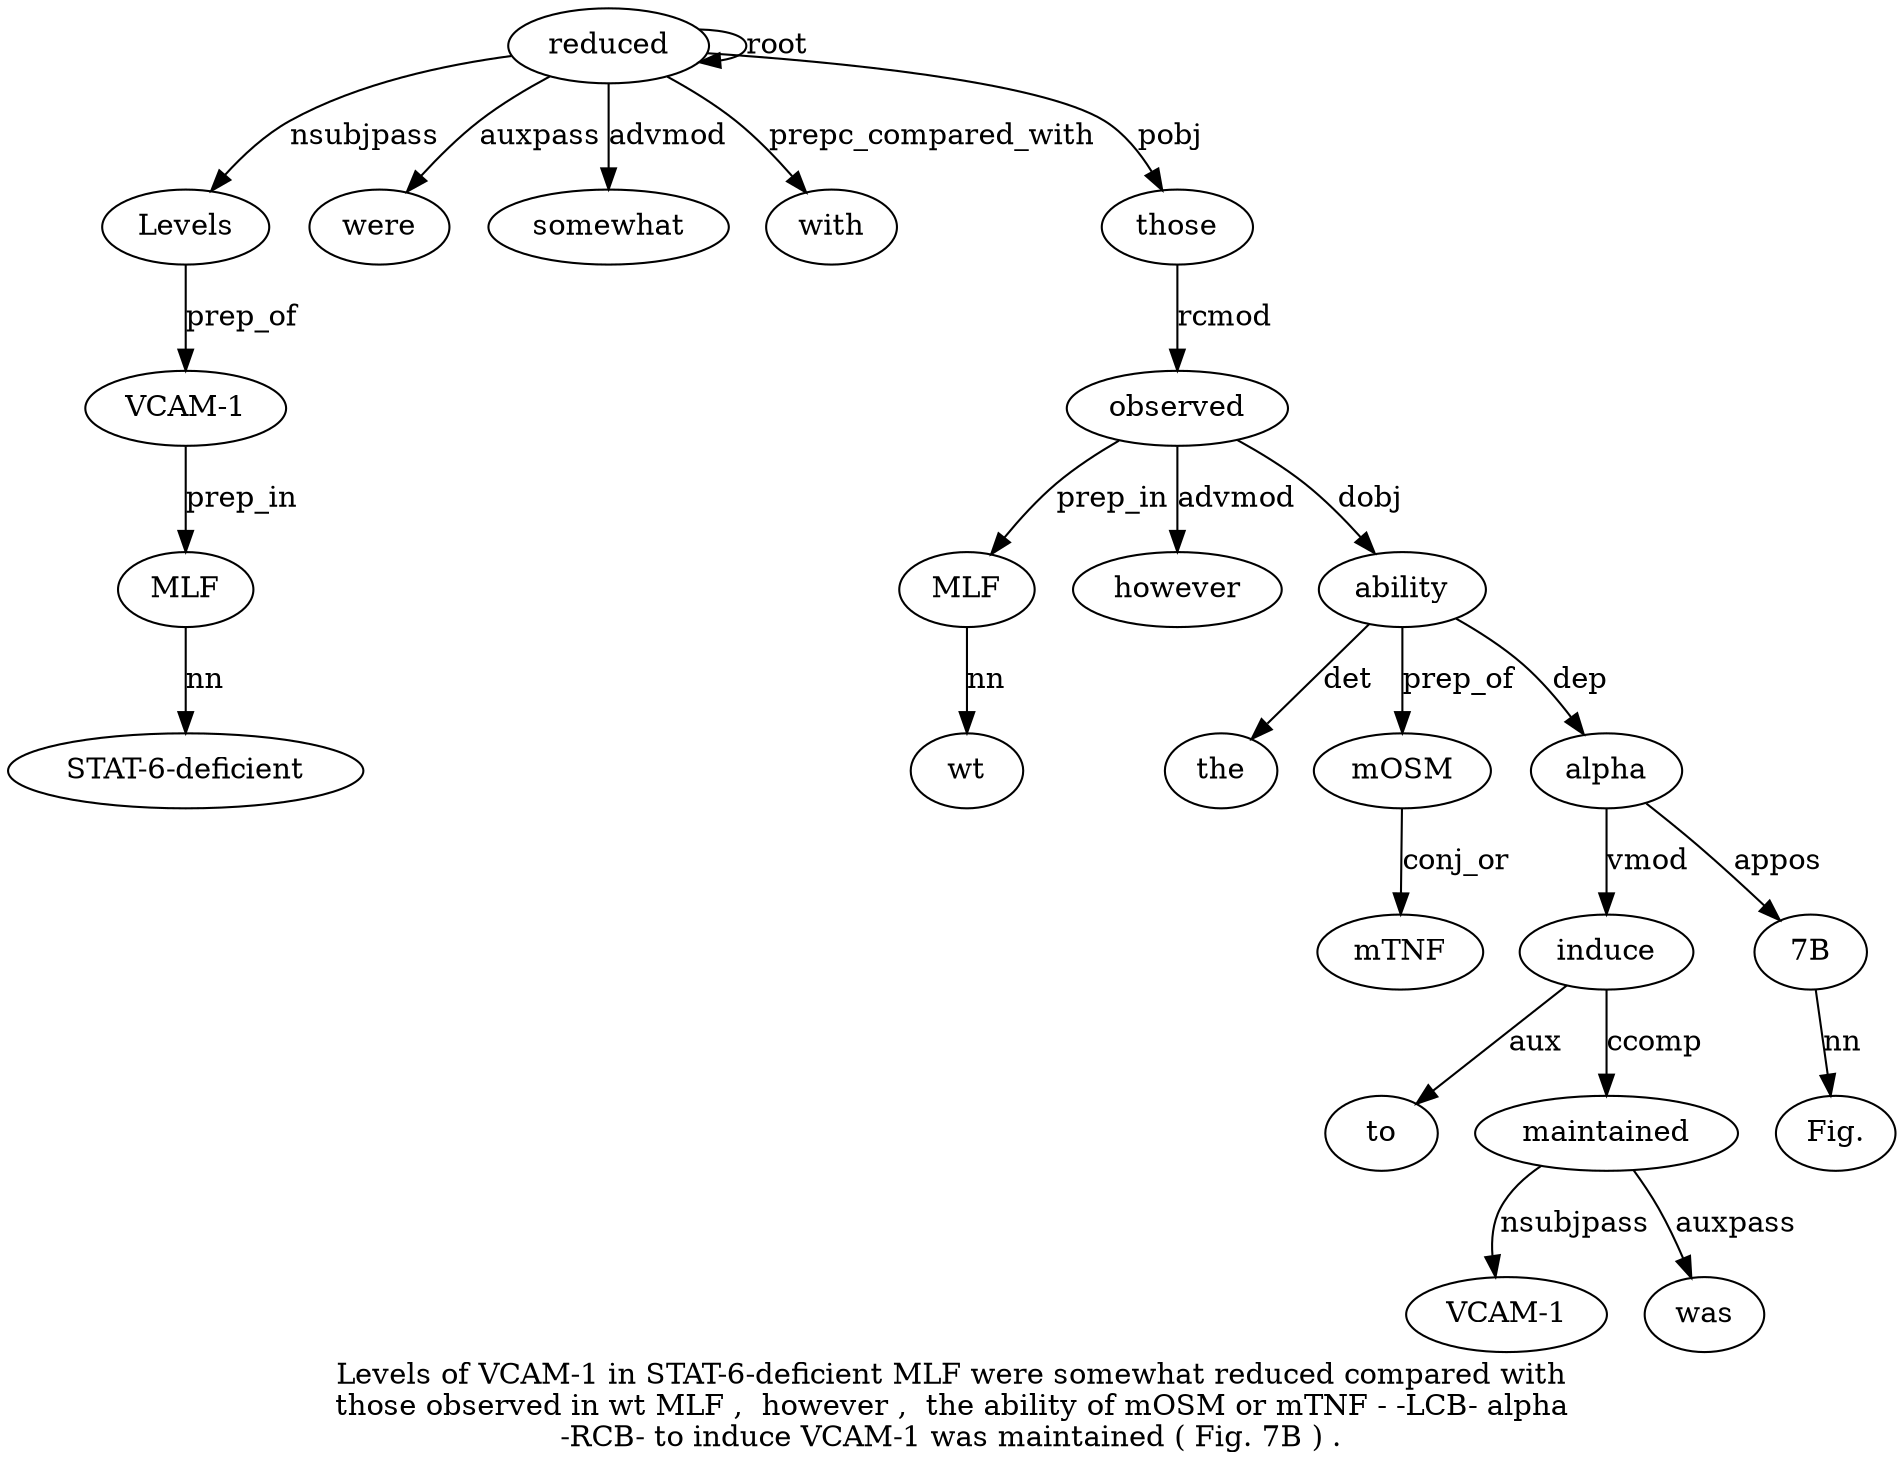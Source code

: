 digraph "Levels of VCAM-1 in STAT-6-deficient MLF were somewhat reduced compared with those observed in wt MLF ,  however ,  the ability of mOSM or mTNF - -LCB- alpha -RCB- to induce VCAM-1 was maintained ( Fig. 7B ) ." {
label="Levels of VCAM-1 in STAT-6-deficient MLF were somewhat reduced compared with
those observed in wt MLF ,  however ,  the ability of mOSM or mTNF - -LCB- alpha
-RCB- to induce VCAM-1 was maintained ( Fig. 7B ) .";
reduced9 [style=filled, fillcolor=white, label=reduced];
Levels1 [style=filled, fillcolor=white, label=Levels];
reduced9 -> Levels1  [label=nsubjpass];
"VCAM-13" [style=filled, fillcolor=white, label="VCAM-1"];
Levels1 -> "VCAM-13"  [label=prep_of];
MLF6 [style=filled, fillcolor=white, label=MLF];
"STAT-6-deficient5" [style=filled, fillcolor=white, label="STAT-6-deficient"];
MLF6 -> "STAT-6-deficient5"  [label=nn];
"VCAM-13" -> MLF6  [label=prep_in];
were7 [style=filled, fillcolor=white, label=were];
reduced9 -> were7  [label=auxpass];
somewhat8 [style=filled, fillcolor=white, label=somewhat];
reduced9 -> somewhat8  [label=advmod];
reduced9 -> reduced9  [label=root];
with11 [style=filled, fillcolor=white, label=with];
reduced9 -> with11  [label=prepc_compared_with];
those12 [style=filled, fillcolor=white, label=those];
reduced9 -> those12  [label=pobj];
observed13 [style=filled, fillcolor=white, label=observed];
those12 -> observed13  [label=rcmod];
MLF16 [style=filled, fillcolor=white, label=MLF];
wt15 [style=filled, fillcolor=white, label=wt];
MLF16 -> wt15  [label=nn];
observed13 -> MLF16  [label=prep_in];
however18 [style=filled, fillcolor=white, label=however];
observed13 -> however18  [label=advmod];
ability21 [style=filled, fillcolor=white, label=ability];
the20 [style=filled, fillcolor=white, label=the];
ability21 -> the20  [label=det];
observed13 -> ability21  [label=dobj];
mOSM23 [style=filled, fillcolor=white, label=mOSM];
ability21 -> mOSM23  [label=prep_of];
mTNF25 [style=filled, fillcolor=white, label=mTNF];
mOSM23 -> mTNF25  [label=conj_or];
alpha28 [style=filled, fillcolor=white, label=alpha];
ability21 -> alpha28  [label=dep];
induce31 [style=filled, fillcolor=white, label=induce];
to30 [style=filled, fillcolor=white, label=to];
induce31 -> to30  [label=aux];
alpha28 -> induce31  [label=vmod];
maintained34 [style=filled, fillcolor=white, label=maintained];
"VCAM-132" [style=filled, fillcolor=white, label="VCAM-1"];
maintained34 -> "VCAM-132"  [label=nsubjpass];
was33 [style=filled, fillcolor=white, label=was];
maintained34 -> was33  [label=auxpass];
induce31 -> maintained34  [label=ccomp];
"7B3" [style=filled, fillcolor=white, label="7B"];
"Fig.36" [style=filled, fillcolor=white, label="Fig."];
"7B3" -> "Fig.36"  [label=nn];
alpha28 -> "7B3"  [label=appos];
}
